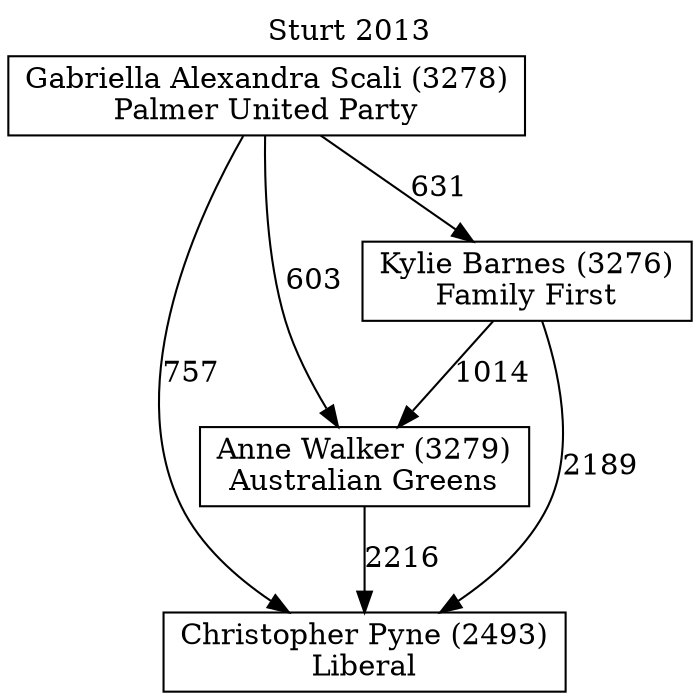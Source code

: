 // House preference flow
digraph "Christopher Pyne (2493)_Sturt_2013" {
	graph [label="Sturt 2013" labelloc=t mclimit=10]
	node [shape=box]
	"Christopher Pyne (2493)" [label="Christopher Pyne (2493)
Liberal"]
	"Anne Walker (3279)" [label="Anne Walker (3279)
Australian Greens"]
	"Kylie Barnes (3276)" [label="Kylie Barnes (3276)
Family First"]
	"Gabriella Alexandra Scali (3278)" [label="Gabriella Alexandra Scali (3278)
Palmer United Party"]
	"Anne Walker (3279)" -> "Christopher Pyne (2493)" [label=2216]
	"Kylie Barnes (3276)" -> "Anne Walker (3279)" [label=1014]
	"Gabriella Alexandra Scali (3278)" -> "Kylie Barnes (3276)" [label=631]
	"Kylie Barnes (3276)" -> "Christopher Pyne (2493)" [label=2189]
	"Gabriella Alexandra Scali (3278)" -> "Christopher Pyne (2493)" [label=757]
	"Gabriella Alexandra Scali (3278)" -> "Anne Walker (3279)" [label=603]
}
